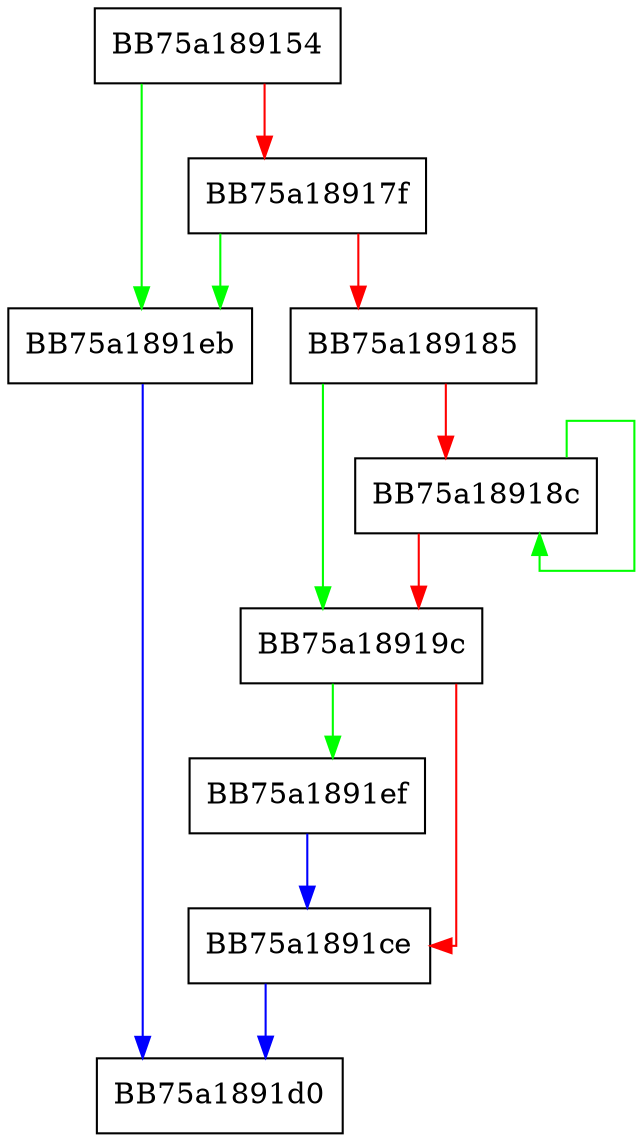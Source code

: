 digraph isMonitoredPPID {
  node [shape="box"];
  graph [splines=ortho];
  BB75a189154 -> BB75a1891eb [color="green"];
  BB75a189154 -> BB75a18917f [color="red"];
  BB75a18917f -> BB75a1891eb [color="green"];
  BB75a18917f -> BB75a189185 [color="red"];
  BB75a189185 -> BB75a18919c [color="green"];
  BB75a189185 -> BB75a18918c [color="red"];
  BB75a18918c -> BB75a18918c [color="green"];
  BB75a18918c -> BB75a18919c [color="red"];
  BB75a18919c -> BB75a1891ef [color="green"];
  BB75a18919c -> BB75a1891ce [color="red"];
  BB75a1891ce -> BB75a1891d0 [color="blue"];
  BB75a1891eb -> BB75a1891d0 [color="blue"];
  BB75a1891ef -> BB75a1891ce [color="blue"];
}